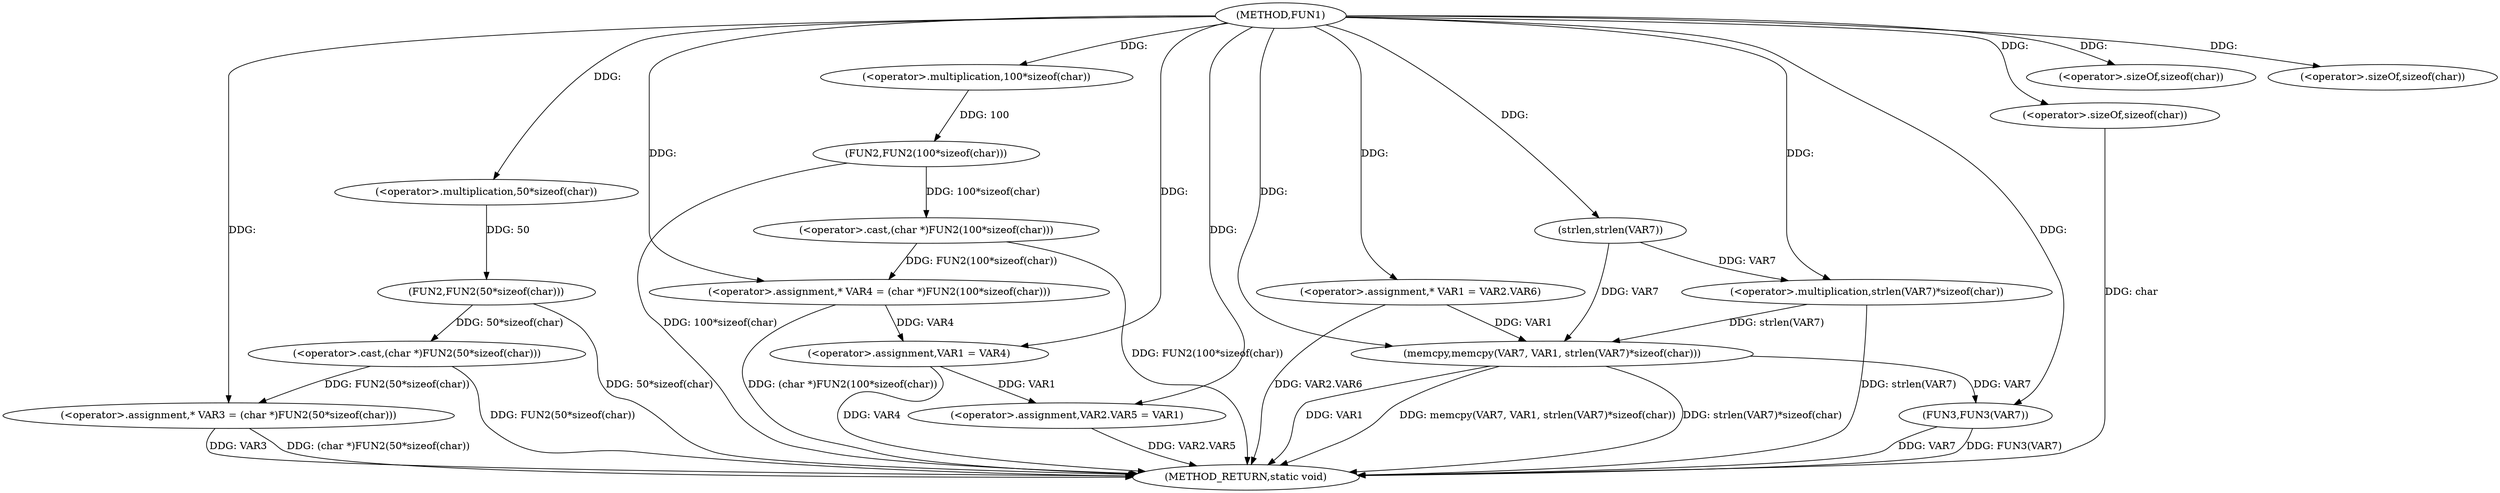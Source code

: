 digraph FUN1 {  
"1000100" [label = "(METHOD,FUN1)" ]
"1000151" [label = "(METHOD_RETURN,static void)" ]
"1000105" [label = "(<operator>.assignment,* VAR3 = (char *)FUN2(50*sizeof(char)))" ]
"1000107" [label = "(<operator>.cast,(char *)FUN2(50*sizeof(char)))" ]
"1000109" [label = "(FUN2,FUN2(50*sizeof(char)))" ]
"1000110" [label = "(<operator>.multiplication,50*sizeof(char))" ]
"1000112" [label = "(<operator>.sizeOf,sizeof(char))" ]
"1000115" [label = "(<operator>.assignment,* VAR4 = (char *)FUN2(100*sizeof(char)))" ]
"1000117" [label = "(<operator>.cast,(char *)FUN2(100*sizeof(char)))" ]
"1000119" [label = "(FUN2,FUN2(100*sizeof(char)))" ]
"1000120" [label = "(<operator>.multiplication,100*sizeof(char))" ]
"1000122" [label = "(<operator>.sizeOf,sizeof(char))" ]
"1000124" [label = "(<operator>.assignment,VAR1 = VAR4)" ]
"1000127" [label = "(<operator>.assignment,VAR2.VAR5 = VAR1)" ]
"1000134" [label = "(<operator>.assignment,* VAR1 = VAR2.VAR6)" ]
"1000141" [label = "(memcpy,memcpy(VAR7, VAR1, strlen(VAR7)*sizeof(char)))" ]
"1000144" [label = "(<operator>.multiplication,strlen(VAR7)*sizeof(char))" ]
"1000145" [label = "(strlen,strlen(VAR7))" ]
"1000147" [label = "(<operator>.sizeOf,sizeof(char))" ]
"1000149" [label = "(FUN3,FUN3(VAR7))" ]
  "1000115" -> "1000151"  [ label = "DDG: (char *)FUN2(100*sizeof(char))"] 
  "1000124" -> "1000151"  [ label = "DDG: VAR4"] 
  "1000105" -> "1000151"  [ label = "DDG: (char *)FUN2(50*sizeof(char))"] 
  "1000141" -> "1000151"  [ label = "DDG: memcpy(VAR7, VAR1, strlen(VAR7)*sizeof(char))"] 
  "1000149" -> "1000151"  [ label = "DDG: VAR7"] 
  "1000127" -> "1000151"  [ label = "DDG: VAR2.VAR5"] 
  "1000117" -> "1000151"  [ label = "DDG: FUN2(100*sizeof(char))"] 
  "1000141" -> "1000151"  [ label = "DDG: strlen(VAR7)*sizeof(char)"] 
  "1000149" -> "1000151"  [ label = "DDG: FUN3(VAR7)"] 
  "1000147" -> "1000151"  [ label = "DDG: char"] 
  "1000109" -> "1000151"  [ label = "DDG: 50*sizeof(char)"] 
  "1000119" -> "1000151"  [ label = "DDG: 100*sizeof(char)"] 
  "1000141" -> "1000151"  [ label = "DDG: VAR1"] 
  "1000134" -> "1000151"  [ label = "DDG: VAR2.VAR6"] 
  "1000144" -> "1000151"  [ label = "DDG: strlen(VAR7)"] 
  "1000105" -> "1000151"  [ label = "DDG: VAR3"] 
  "1000107" -> "1000151"  [ label = "DDG: FUN2(50*sizeof(char))"] 
  "1000107" -> "1000105"  [ label = "DDG: FUN2(50*sizeof(char))"] 
  "1000100" -> "1000105"  [ label = "DDG: "] 
  "1000109" -> "1000107"  [ label = "DDG: 50*sizeof(char)"] 
  "1000110" -> "1000109"  [ label = "DDG: 50"] 
  "1000100" -> "1000110"  [ label = "DDG: "] 
  "1000100" -> "1000112"  [ label = "DDG: "] 
  "1000117" -> "1000115"  [ label = "DDG: FUN2(100*sizeof(char))"] 
  "1000100" -> "1000115"  [ label = "DDG: "] 
  "1000119" -> "1000117"  [ label = "DDG: 100*sizeof(char)"] 
  "1000120" -> "1000119"  [ label = "DDG: 100"] 
  "1000100" -> "1000120"  [ label = "DDG: "] 
  "1000100" -> "1000122"  [ label = "DDG: "] 
  "1000115" -> "1000124"  [ label = "DDG: VAR4"] 
  "1000100" -> "1000124"  [ label = "DDG: "] 
  "1000124" -> "1000127"  [ label = "DDG: VAR1"] 
  "1000100" -> "1000127"  [ label = "DDG: "] 
  "1000100" -> "1000134"  [ label = "DDG: "] 
  "1000145" -> "1000141"  [ label = "DDG: VAR7"] 
  "1000100" -> "1000141"  [ label = "DDG: "] 
  "1000134" -> "1000141"  [ label = "DDG: VAR1"] 
  "1000144" -> "1000141"  [ label = "DDG: strlen(VAR7)"] 
  "1000145" -> "1000144"  [ label = "DDG: VAR7"] 
  "1000100" -> "1000145"  [ label = "DDG: "] 
  "1000100" -> "1000144"  [ label = "DDG: "] 
  "1000100" -> "1000147"  [ label = "DDG: "] 
  "1000141" -> "1000149"  [ label = "DDG: VAR7"] 
  "1000100" -> "1000149"  [ label = "DDG: "] 
}
